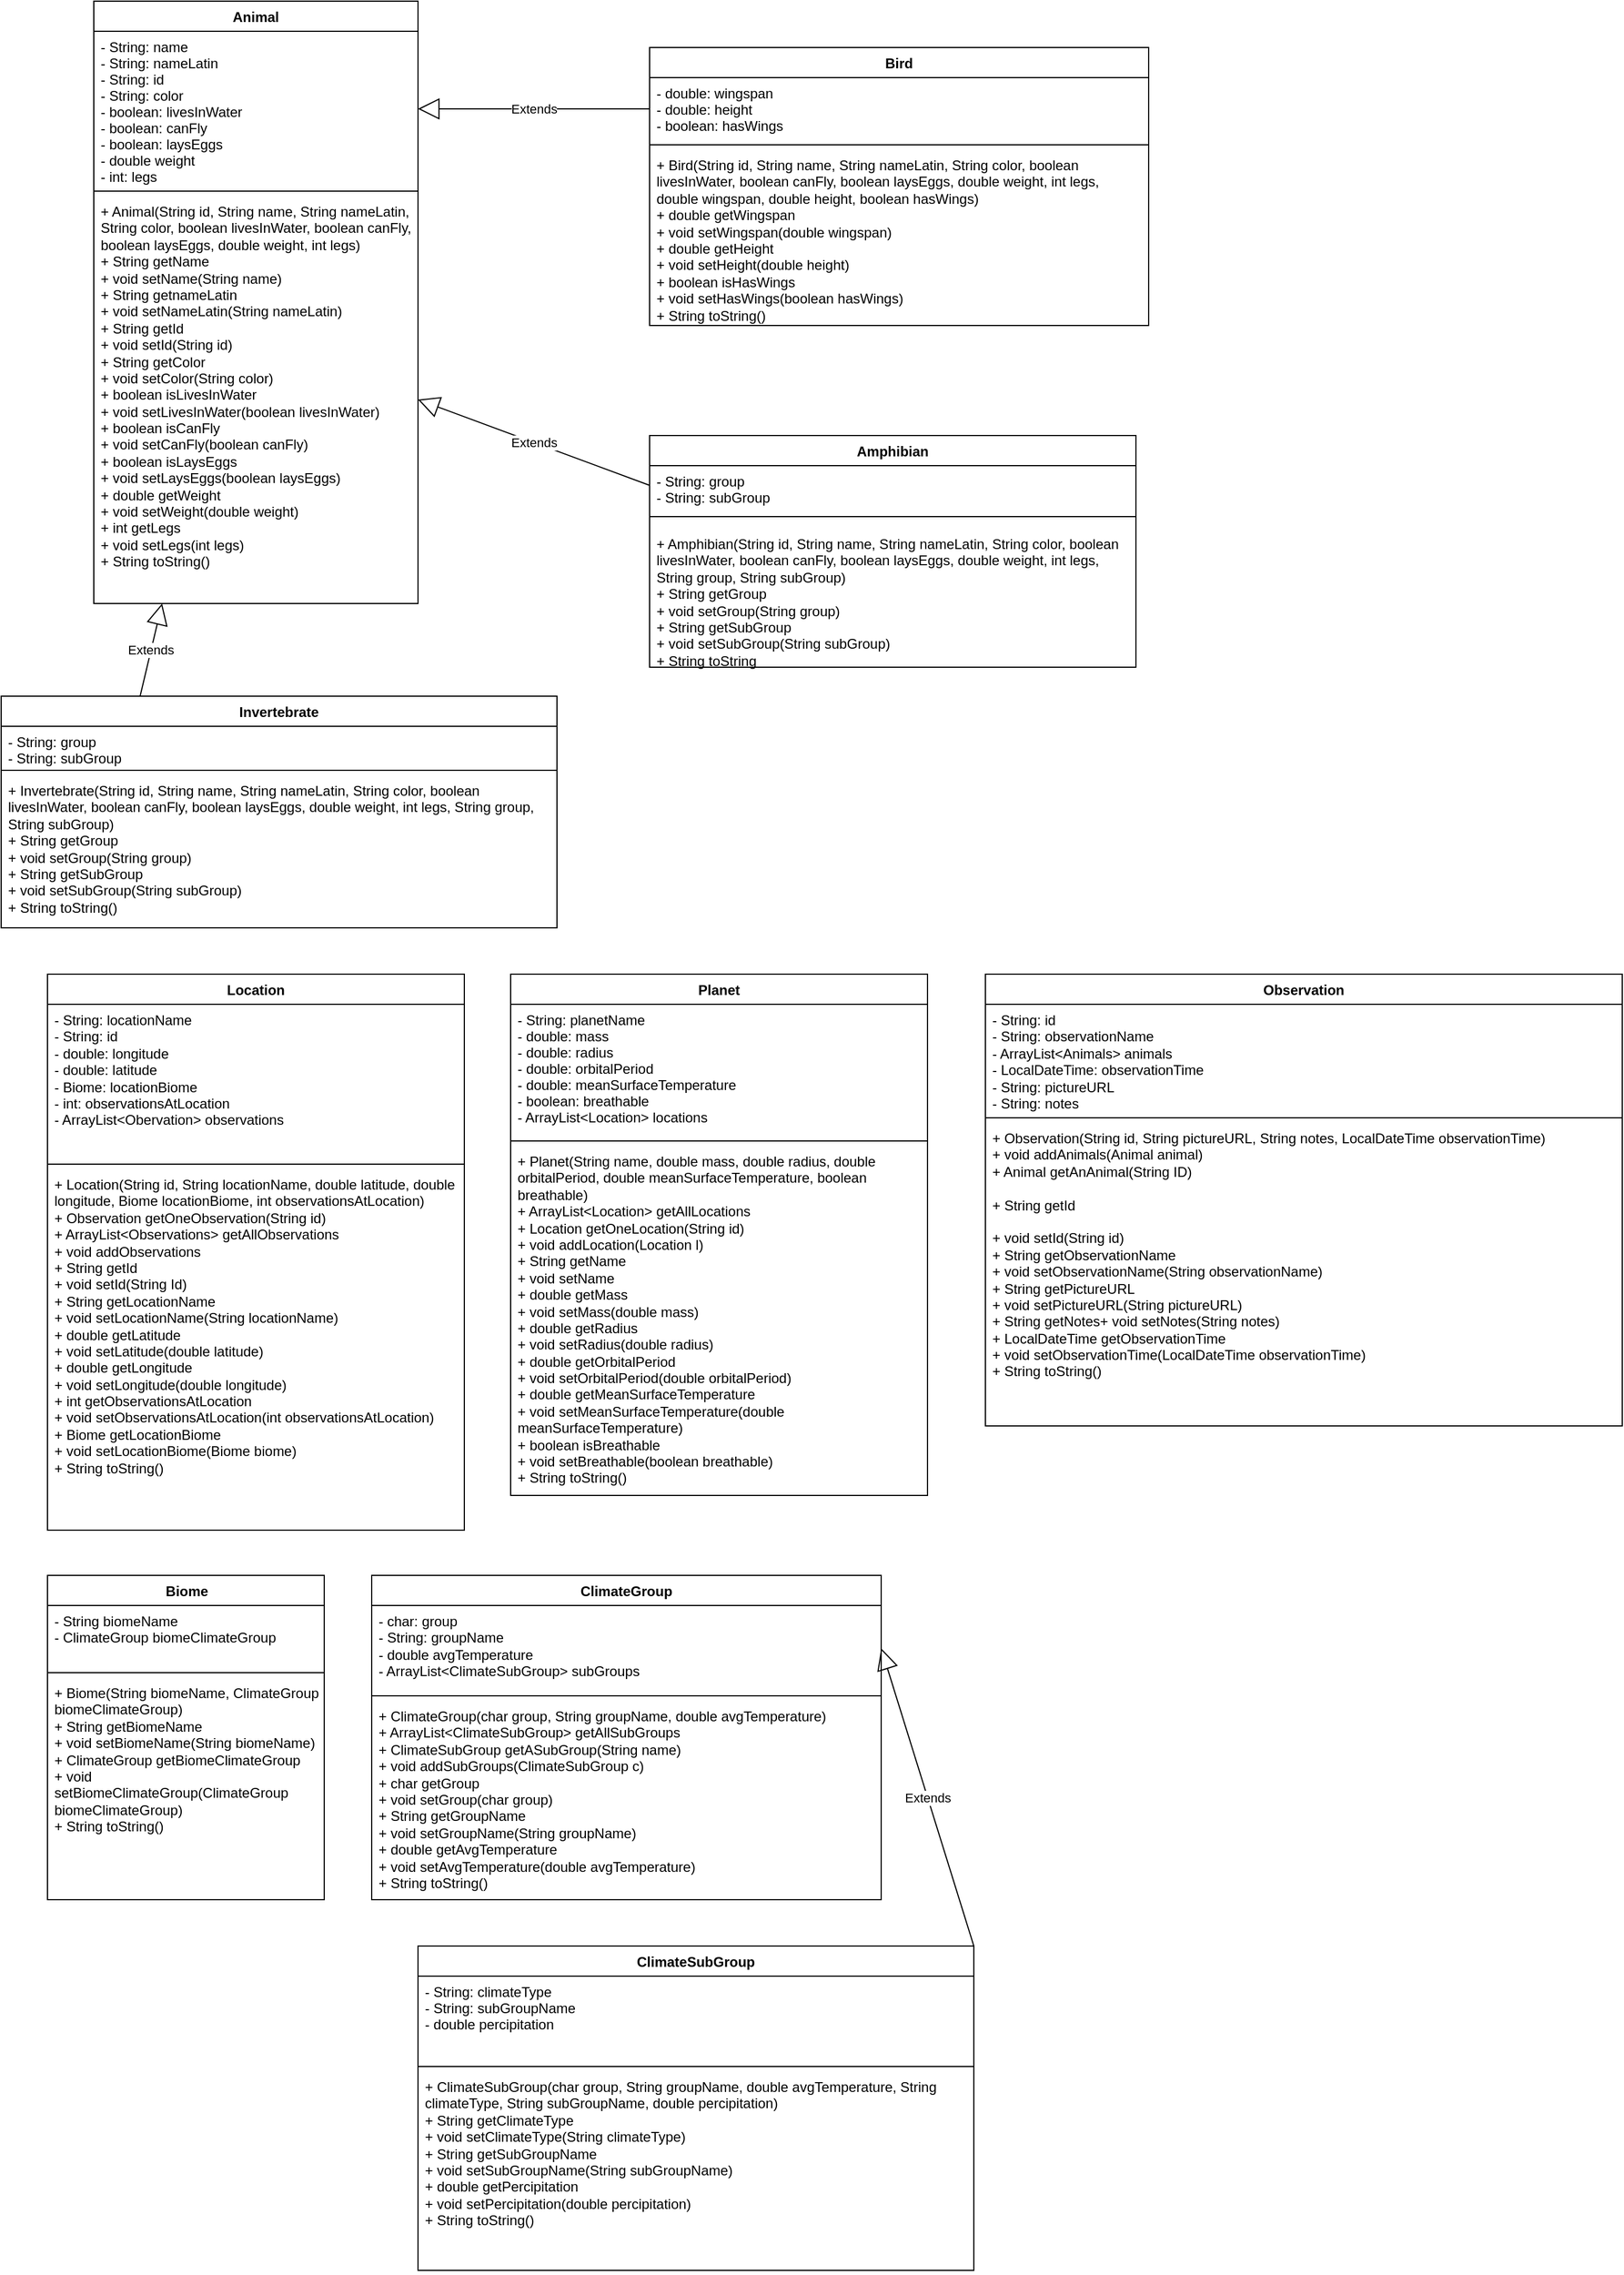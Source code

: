 <mxfile version="12.9.10" type="github">
  <diagram id="1KH7GWBm2Y5lBww-GOBJ" name="Page-1">
    <mxGraphModel dx="2370" dy="1282" grid="1" gridSize="10" guides="1" tooltips="1" connect="1" arrows="1" fold="1" page="1" pageScale="1" pageWidth="850" pageHeight="1100" math="0" shadow="0">
      <root>
        <mxCell id="0" />
        <mxCell id="1" parent="0" />
        <mxCell id="Zb_Kojj64OA-gDlmBnvP-9" value="Animal" style="swimlane;fontStyle=1;align=center;verticalAlign=top;childLayout=stackLayout;horizontal=1;startSize=26;horizontalStack=0;resizeParent=1;resizeParentMax=0;resizeLast=0;collapsible=1;marginBottom=0;" parent="1" vertex="1">
          <mxGeometry x="120" y="40" width="280" height="520" as="geometry" />
        </mxCell>
        <mxCell id="Zb_Kojj64OA-gDlmBnvP-10" value="- String: name&#xa;- String: nameLatin&#xa;- String: id&#xa;- String: color&#xa;- boolean: livesInWater&#xa;- boolean: canFly&#xa;- boolean: laysEggs&#xa;- double weight&#xa;- int: legs&#xa;" style="text;strokeColor=none;fillColor=none;align=left;verticalAlign=top;spacingLeft=4;spacingRight=4;overflow=hidden;rotatable=0;points=[[0,0.5],[1,0.5]];portConstraint=eastwest;" parent="Zb_Kojj64OA-gDlmBnvP-9" vertex="1">
          <mxGeometry y="26" width="280" height="134" as="geometry" />
        </mxCell>
        <mxCell id="Zb_Kojj64OA-gDlmBnvP-11" value="" style="line;strokeWidth=1;fillColor=none;align=left;verticalAlign=middle;spacingTop=-1;spacingLeft=3;spacingRight=3;rotatable=0;labelPosition=right;points=[];portConstraint=eastwest;" parent="Zb_Kojj64OA-gDlmBnvP-9" vertex="1">
          <mxGeometry y="160" width="280" height="8" as="geometry" />
        </mxCell>
        <mxCell id="Zb_Kojj64OA-gDlmBnvP-12" value="+ Animal(String id, String name, String nameLatin, String color, boolean livesInWater, boolean canFly, boolean laysEggs, double weight, int legs)&#xa;+ String getName&#xa;+ void setName(String name)&#xa;+ String getnameLatin&#xa;+ void setNameLatin(String nameLatin)&#xa;+ String getId&#xa;+ void setId(String id)&#xa;+ String getColor&#xa;+ void setColor(String color)&#xa;+ boolean isLivesInWater&#xa;+ void setLivesInWater(boolean livesInWater)&#xa;+ boolean isCanFly&#xa;+ void setCanFly(boolean canFly)&#xa;+ boolean isLaysEggs&#xa;+ void setLaysEggs(boolean laysEggs)&#xa;+ double getWeight&#xa;+ void setWeight(double weight)&#xa;+ int getLegs&#xa;+ void setLegs(int legs)&#xa;+ String toString()&#xa;" style="text;strokeColor=none;fillColor=none;align=left;verticalAlign=top;spacingLeft=4;spacingRight=4;overflow=hidden;rotatable=0;points=[[0,0.5],[1,0.5]];portConstraint=eastwest;whiteSpace=wrap;" parent="Zb_Kojj64OA-gDlmBnvP-9" vertex="1">
          <mxGeometry y="168" width="280" height="352" as="geometry" />
        </mxCell>
        <mxCell id="Zb_Kojj64OA-gDlmBnvP-25" value="Extends" style="endArrow=block;endSize=16;endFill=0;html=1;exitX=0.25;exitY=0;exitDx=0;exitDy=0;" parent="1" source="Zb_Kojj64OA-gDlmBnvP-13" edge="1">
          <mxGeometry width="160" relative="1" as="geometry">
            <mxPoint x="60" y="280" as="sourcePoint" />
            <mxPoint x="179" y="560" as="targetPoint" />
          </mxGeometry>
        </mxCell>
        <mxCell id="Zb_Kojj64OA-gDlmBnvP-27" value="Extends" style="endArrow=block;endSize=16;endFill=0;html=1;exitX=0;exitY=0.5;exitDx=0;exitDy=0;entryX=1;entryY=0.5;entryDx=0;entryDy=0;" parent="1" source="Zb_Kojj64OA-gDlmBnvP-18" target="Zb_Kojj64OA-gDlmBnvP-12" edge="1">
          <mxGeometry width="160" relative="1" as="geometry">
            <mxPoint x="470" y="210" as="sourcePoint" />
            <mxPoint x="320" y="250" as="targetPoint" />
          </mxGeometry>
        </mxCell>
        <mxCell id="Zb_Kojj64OA-gDlmBnvP-28" value="Extends" style="endArrow=block;endSize=16;endFill=0;html=1;exitX=0;exitY=0.5;exitDx=0;exitDy=0;" parent="1" source="Zb_Kojj64OA-gDlmBnvP-22" target="Zb_Kojj64OA-gDlmBnvP-10" edge="1">
          <mxGeometry width="160" relative="1" as="geometry">
            <mxPoint x="510" y="220" as="sourcePoint" />
            <mxPoint x="670" y="220" as="targetPoint" />
          </mxGeometry>
        </mxCell>
        <mxCell id="zi6ysEWE1YehNAUKYRXI-5" value="Extends" style="endArrow=block;endSize=16;endFill=0;html=1;entryX=1;entryY=0.5;entryDx=0;entryDy=0;exitX=1;exitY=0;exitDx=0;exitDy=0;" edge="1" parent="1" source="zi6ysEWE1YehNAUKYRXI-1" target="azx4D_17l1iU42Zs0j3d-2">
          <mxGeometry width="160" relative="1" as="geometry">
            <mxPoint x="1100" y="1409" as="sourcePoint" />
            <mxPoint x="1370" y="1399" as="targetPoint" />
          </mxGeometry>
        </mxCell>
        <mxCell id="Zb_Kojj64OA-gDlmBnvP-17" value="Amphibian" style="swimlane;fontStyle=1;align=center;verticalAlign=top;childLayout=stackLayout;horizontal=1;startSize=26;horizontalStack=0;resizeParent=1;resizeParentMax=0;resizeLast=0;collapsible=1;marginBottom=0;" parent="1" vertex="1">
          <mxGeometry x="600" y="415" width="420" height="200" as="geometry" />
        </mxCell>
        <mxCell id="Zb_Kojj64OA-gDlmBnvP-18" value="- String: group&#xa;- String: subGroup&#xa;" style="text;strokeColor=none;fillColor=none;align=left;verticalAlign=top;spacingLeft=4;spacingRight=4;overflow=hidden;rotatable=0;points=[[0,0.5],[1,0.5]];portConstraint=eastwest;" parent="Zb_Kojj64OA-gDlmBnvP-17" vertex="1">
          <mxGeometry y="26" width="420" height="34" as="geometry" />
        </mxCell>
        <mxCell id="Zb_Kojj64OA-gDlmBnvP-19" value="" style="line;strokeWidth=1;fillColor=none;align=left;verticalAlign=middle;spacingTop=-1;spacingLeft=3;spacingRight=3;rotatable=0;labelPosition=right;points=[];portConstraint=eastwest;" parent="Zb_Kojj64OA-gDlmBnvP-17" vertex="1">
          <mxGeometry y="60" width="420" height="20" as="geometry" />
        </mxCell>
        <mxCell id="Zb_Kojj64OA-gDlmBnvP-20" value="+ Amphibian(String id, String name, String nameLatin, String color, boolean &#xa;livesInWater, boolean canFly, boolean laysEggs, double weight, int legs, String group, String subGroup)&#xa;+ String getGroup&#xa;+ void setGroup(String group)&#xa;+ String getSubGroup&#xa;+ void setSubGroup(String subGroup)&#xa;+ String toString&#xa;&#xa;" style="text;strokeColor=none;fillColor=none;align=left;verticalAlign=top;spacingLeft=4;spacingRight=4;overflow=hidden;rotatable=0;points=[[0,0.5],[1,0.5]];portConstraint=eastwest;whiteSpace=wrap;" parent="Zb_Kojj64OA-gDlmBnvP-17" vertex="1">
          <mxGeometry y="80" width="420" height="120" as="geometry" />
        </mxCell>
        <mxCell id="Zb_Kojj64OA-gDlmBnvP-21" value="Bird" style="swimlane;fontStyle=1;align=center;verticalAlign=top;childLayout=stackLayout;horizontal=1;startSize=26;horizontalStack=0;resizeParent=1;resizeParentMax=0;resizeLast=0;collapsible=1;marginBottom=0;" parent="1" vertex="1">
          <mxGeometry x="600" y="80" width="431" height="240" as="geometry" />
        </mxCell>
        <mxCell id="Zb_Kojj64OA-gDlmBnvP-22" value="- double: wingspan&#xa;- double: height&#xa;- boolean: hasWings&#xa;" style="text;strokeColor=none;fillColor=none;align=left;verticalAlign=top;spacingLeft=4;spacingRight=4;overflow=hidden;rotatable=0;points=[[0,0.5],[1,0.5]];portConstraint=eastwest;" parent="Zb_Kojj64OA-gDlmBnvP-21" vertex="1">
          <mxGeometry y="26" width="431" height="54" as="geometry" />
        </mxCell>
        <mxCell id="Zb_Kojj64OA-gDlmBnvP-23" value="" style="line;strokeWidth=1;fillColor=none;align=left;verticalAlign=middle;spacingTop=-1;spacingLeft=3;spacingRight=3;rotatable=0;labelPosition=right;points=[];portConstraint=eastwest;" parent="Zb_Kojj64OA-gDlmBnvP-21" vertex="1">
          <mxGeometry y="80" width="431" height="8" as="geometry" />
        </mxCell>
        <mxCell id="Zb_Kojj64OA-gDlmBnvP-24" value="+ Bird(String id, String name, String nameLatin, String color, boolean &#xa;livesInWater, boolean canFly, boolean laysEggs, double weight, int legs, double wingspan, double height, boolean hasWings)&#xa;+ double getWingspan&#xa;+ void setWingspan(double wingspan)&#xa;+ double getHeight&#xa;+ void setHeight(double height)&#xa;+ boolean isHasWings&#xa;+ void setHasWings(boolean hasWings)&#xa;+ String toString()&#xa;&#xa;" style="text;strokeColor=none;fillColor=none;align=left;verticalAlign=top;spacingLeft=4;spacingRight=4;overflow=hidden;rotatable=0;points=[[0,0.5],[1,0.5]];portConstraint=eastwest;whiteSpace=wrap;" parent="Zb_Kojj64OA-gDlmBnvP-21" vertex="1">
          <mxGeometry y="88" width="431" height="152" as="geometry" />
        </mxCell>
        <mxCell id="Zb_Kojj64OA-gDlmBnvP-33" value="Observation" style="swimlane;fontStyle=1;align=center;verticalAlign=top;childLayout=stackLayout;horizontal=1;startSize=26;horizontalStack=0;resizeParent=1;resizeParentMax=0;resizeLast=0;collapsible=1;marginBottom=0;" parent="1" vertex="1">
          <mxGeometry x="890" y="880" width="550" height="390" as="geometry" />
        </mxCell>
        <mxCell id="Zb_Kojj64OA-gDlmBnvP-34" value="- String: id&#xa;- String: observationName&#xa;- ArrayList&lt;Animals&gt; animals&#xa;- LocalDateTime: observationTime&#xa;- String: pictureURL&#xa;- String: notes&#xa;&#xa;" style="text;strokeColor=none;fillColor=none;align=left;verticalAlign=top;spacingLeft=4;spacingRight=4;overflow=hidden;rotatable=0;points=[[0,0.5],[1,0.5]];portConstraint=eastwest;whiteSpace=wrap;" parent="Zb_Kojj64OA-gDlmBnvP-33" vertex="1">
          <mxGeometry y="26" width="550" height="94" as="geometry" />
        </mxCell>
        <mxCell id="Zb_Kojj64OA-gDlmBnvP-35" value="" style="line;strokeWidth=1;fillColor=none;align=left;verticalAlign=middle;spacingTop=-1;spacingLeft=3;spacingRight=3;rotatable=0;labelPosition=right;points=[];portConstraint=eastwest;" parent="Zb_Kojj64OA-gDlmBnvP-33" vertex="1">
          <mxGeometry y="120" width="550" height="8" as="geometry" />
        </mxCell>
        <mxCell id="Zb_Kojj64OA-gDlmBnvP-36" value="+ Observation(String id, String pictureURL, String notes, LocalDateTime observationTime)&#xa;+ void addAnimals(Animal animal)&#xa;+ Animal getAnAnimal(String ID)&#xa;&#xa;+ String getId&#xa;&#xa;+ void setId(String id)&#xa;+ String getObservationName&#xa;+ void setObservationName(String observationName)&#xa;+ String getPictureURL&#xa;+ void setPictureURL(String pictureURL)&#xa;+ String getNotes+ void setNotes(String notes)&#xa;+ LocalDateTime getObservationTime&#xa;+ void setObservationTime(LocalDateTime observationTime)&#xa;+ String toString()&#xa;&#xa;&#xa;" style="text;strokeColor=none;fillColor=none;align=left;verticalAlign=top;spacingLeft=4;spacingRight=4;overflow=hidden;rotatable=0;points=[[0,0.5],[1,0.5]];portConstraint=eastwest;whiteSpace=wrap;" parent="Zb_Kojj64OA-gDlmBnvP-33" vertex="1">
          <mxGeometry y="128" width="550" height="262" as="geometry" />
        </mxCell>
        <mxCell id="Zb_Kojj64OA-gDlmBnvP-29" value="Location" style="swimlane;fontStyle=1;align=center;verticalAlign=top;childLayout=stackLayout;horizontal=1;startSize=26;horizontalStack=0;resizeParent=1;resizeParentMax=0;resizeLast=0;collapsible=1;marginBottom=0;" parent="1" vertex="1">
          <mxGeometry x="80" y="880" width="360" height="480" as="geometry" />
        </mxCell>
        <mxCell id="Zb_Kojj64OA-gDlmBnvP-30" value="- String: locationName&#xa;- String: id&#xa;- double: longitude&#xa;- double: latitude&#xa;- Biome: locationBiome&#xa;- int: observationsAtLocation&#xa;- ArrayList&lt;Obervation&gt; observations&#xa;" style="text;strokeColor=none;fillColor=none;align=left;verticalAlign=top;spacingLeft=4;spacingRight=4;overflow=hidden;rotatable=0;points=[[0,0.5],[1,0.5]];portConstraint=eastwest;whiteSpace=wrap;" parent="Zb_Kojj64OA-gDlmBnvP-29" vertex="1">
          <mxGeometry y="26" width="360" height="134" as="geometry" />
        </mxCell>
        <mxCell id="Zb_Kojj64OA-gDlmBnvP-31" value="" style="line;strokeWidth=1;fillColor=none;align=left;verticalAlign=middle;spacingTop=-1;spacingLeft=3;spacingRight=3;rotatable=0;labelPosition=right;points=[];portConstraint=eastwest;" parent="Zb_Kojj64OA-gDlmBnvP-29" vertex="1">
          <mxGeometry y="160" width="360" height="8" as="geometry" />
        </mxCell>
        <mxCell id="Zb_Kojj64OA-gDlmBnvP-32" value="+ Location(String id, String locationName, double latitude, double longitude, Biome locationBiome, int observationsAtLocation)&lt;br&gt;+ Observation getOneObservation(String id)&lt;br&gt;+ ArrayList&amp;lt;Observations&amp;gt; getAllObservations&lt;br&gt;+ void addObservations&lt;br&gt;+ String getId&lt;br&gt;+ void setId(String Id)&lt;br&gt;+ String getLocationName&lt;br&gt;+ void setLocationName(String locationName)&lt;br&gt;+ double getLatitude&lt;br&gt;+ void setLatitude(double latitude)&lt;br&gt;+ double getLongitude&lt;br&gt;+ void setLongitude(double longitude)&lt;br&gt;+ int getObservationsAtLocation&lt;br&gt;&lt;div&gt;+ void setObservationsAtLocation(int observationsAtLocation)&lt;/div&gt;&lt;div&gt;+ Biome getLocationBiome&lt;/div&gt;&lt;div&gt;+ void setLocationBiome(Biome biome)&lt;/div&gt;&lt;div&gt;+ String toString()&lt;br&gt;&lt;/div&gt;&lt;br&gt; " style="text;strokeColor=none;fillColor=none;align=left;verticalAlign=top;spacingLeft=4;spacingRight=4;overflow=hidden;rotatable=0;points=[[0,0.5],[1,0.5]];portConstraint=eastwest;html=1;whiteSpace=wrap;" parent="Zb_Kojj64OA-gDlmBnvP-29" vertex="1">
          <mxGeometry y="168" width="360" height="312" as="geometry" />
        </mxCell>
        <mxCell id="Zb_Kojj64OA-gDlmBnvP-37" value="Planet" style="swimlane;fontStyle=1;align=center;verticalAlign=top;childLayout=stackLayout;horizontal=1;startSize=26;horizontalStack=0;resizeParent=1;resizeParentMax=0;resizeLast=0;collapsible=1;marginBottom=0;" parent="1" vertex="1">
          <mxGeometry x="480" y="880" width="360" height="450" as="geometry" />
        </mxCell>
        <mxCell id="Zb_Kojj64OA-gDlmBnvP-38" value="- String: planetName&#xa;- double: mass&#xa;- double: radius&#xa;- double: orbitalPeriod&#xa;- double: meanSurfaceTemperature&#xa;- boolean: breathable&#xa;- ArrayList&lt;Location&gt; locations&#xa;" style="text;strokeColor=none;fillColor=none;align=left;verticalAlign=top;spacingLeft=4;spacingRight=4;overflow=hidden;rotatable=0;points=[[0,0.5],[1,0.5]];portConstraint=eastwest;" parent="Zb_Kojj64OA-gDlmBnvP-37" vertex="1">
          <mxGeometry y="26" width="360" height="114" as="geometry" />
        </mxCell>
        <mxCell id="Zb_Kojj64OA-gDlmBnvP-39" value="" style="line;strokeWidth=1;fillColor=none;align=left;verticalAlign=middle;spacingTop=-1;spacingLeft=3;spacingRight=3;rotatable=0;labelPosition=right;points=[];portConstraint=eastwest;" parent="Zb_Kojj64OA-gDlmBnvP-37" vertex="1">
          <mxGeometry y="140" width="360" height="8" as="geometry" />
        </mxCell>
        <mxCell id="Zb_Kojj64OA-gDlmBnvP-40" value="+ Planet(String name, double mass, double radius, double orbitalPeriod, double meanSurfaceTemperature, boolean breathable)&#xa;+ ArrayList&lt;Location&gt; getAllLocations&#xa;+ Location getOneLocation(String id)&#xa;+ void addLocation(Location l)&#xa;+ String getName&#xa;+ void setName&#xa;+ double getMass&#xa;+ void setMass(double mass)&#xa;+ double getRadius&#xa;+ void setRadius(double radius)&#xa;+ double getOrbitalPeriod&#xa;+ void setOrbitalPeriod(double orbitalPeriod)&#xa;+ double getMeanSurfaceTemperature&#xa;+ void setMeanSurfaceTemperature(double meanSurfaceTemperature)&#xa;+ boolean isBreathable&#xa;+ void setBreathable(boolean breathable)&#xa;+ String toString()&#xa;&#xa;" style="text;strokeColor=none;fillColor=none;align=left;verticalAlign=top;spacingLeft=4;spacingRight=4;overflow=hidden;rotatable=0;points=[[0,0.5],[1,0.5]];portConstraint=eastwest;whiteSpace=wrap;" parent="Zb_Kojj64OA-gDlmBnvP-37" vertex="1">
          <mxGeometry y="148" width="360" height="302" as="geometry" />
        </mxCell>
        <mxCell id="zi6ysEWE1YehNAUKYRXI-6" value="Biome" style="swimlane;fontStyle=1;align=center;verticalAlign=top;childLayout=stackLayout;horizontal=1;startSize=26;horizontalStack=0;resizeParent=1;resizeParentMax=0;resizeLast=0;collapsible=1;marginBottom=0;html=1;" vertex="1" parent="1">
          <mxGeometry x="80" y="1399" width="239" height="280" as="geometry" />
        </mxCell>
        <mxCell id="zi6ysEWE1YehNAUKYRXI-7" value="- String biomeName&#xa;- ClimateGroup biomeClimateGroup&#xa;" style="text;strokeColor=none;fillColor=none;align=left;verticalAlign=top;spacingLeft=4;spacingRight=4;overflow=hidden;rotatable=0;points=[[0,0.5],[1,0.5]];portConstraint=eastwest;whiteSpace=wrap;" vertex="1" parent="zi6ysEWE1YehNAUKYRXI-6">
          <mxGeometry y="26" width="239" height="54" as="geometry" />
        </mxCell>
        <mxCell id="zi6ysEWE1YehNAUKYRXI-8" value="" style="line;strokeWidth=1;fillColor=none;align=left;verticalAlign=middle;spacingTop=-1;spacingLeft=3;spacingRight=3;rotatable=0;labelPosition=right;points=[];portConstraint=eastwest;" vertex="1" parent="zi6ysEWE1YehNAUKYRXI-6">
          <mxGeometry y="80" width="239" height="8" as="geometry" />
        </mxCell>
        <mxCell id="zi6ysEWE1YehNAUKYRXI-9" value="+ Biome(String biomeName, ClimateGroup biomeClimateGroup)&#xa;+ String getBiomeName&#xa;+ void setBiomeName(String biomeName)&#xa;+ ClimateGroup getBiomeClimateGroup&#xa;+ void setBiomeClimateGroup(ClimateGroup biomeClimateGroup)&#xa;+ String toString()&#xa;" style="text;strokeColor=none;fillColor=none;align=left;verticalAlign=top;spacingLeft=4;spacingRight=4;overflow=hidden;rotatable=0;points=[[0,0.5],[1,0.5]];portConstraint=eastwest;whiteSpace=wrap;" vertex="1" parent="zi6ysEWE1YehNAUKYRXI-6">
          <mxGeometry y="88" width="239" height="192" as="geometry" />
        </mxCell>
        <mxCell id="azx4D_17l1iU42Zs0j3d-1" value="ClimateGroup" style="swimlane;fontStyle=1;align=center;verticalAlign=top;childLayout=stackLayout;horizontal=1;startSize=26;horizontalStack=0;resizeParent=1;resizeParentMax=0;resizeLast=0;collapsible=1;marginBottom=0;" parent="1" vertex="1">
          <mxGeometry x="360" y="1399" width="440" height="280" as="geometry" />
        </mxCell>
        <mxCell id="azx4D_17l1iU42Zs0j3d-2" value="- char: group&#xa;- String: groupName&#xa;- double avgTemperature&#xa;- ArrayList&lt;ClimateSubGroup&gt; subGroups&#xa;" style="text;strokeColor=none;fillColor=none;align=left;verticalAlign=top;spacingLeft=4;spacingRight=4;overflow=hidden;rotatable=0;points=[[0,0.5],[1,0.5]];portConstraint=eastwest;whiteSpace=wrap;" parent="azx4D_17l1iU42Zs0j3d-1" vertex="1">
          <mxGeometry y="26" width="440" height="74" as="geometry" />
        </mxCell>
        <mxCell id="azx4D_17l1iU42Zs0j3d-3" value="" style="line;strokeWidth=1;fillColor=none;align=left;verticalAlign=middle;spacingTop=-1;spacingLeft=3;spacingRight=3;rotatable=0;labelPosition=right;points=[];portConstraint=eastwest;" parent="azx4D_17l1iU42Zs0j3d-1" vertex="1">
          <mxGeometry y="100" width="440" height="8" as="geometry" />
        </mxCell>
        <mxCell id="azx4D_17l1iU42Zs0j3d-4" value="+ ClimateGroup(char group, String groupName, double avgTemperature)&#xa;+ ArrayList&lt;ClimateSubGroup&gt; getAllSubGroups&#xa;+ ClimateSubGroup getASubGroup(String name)&#xa;+ void addSubGroups(ClimateSubGroup c)&#xa;+ char getGroup&#xa;+ void setGroup(char group)&#xa;+ String getGroupName&#xa;+ void setGroupName(String groupName)&#xa;+ double getAvgTemperature&#xa;+ void setAvgTemperature(double avgTemperature)&#xa;+ String toString()&#xa;" style="text;strokeColor=none;fillColor=none;align=left;verticalAlign=top;spacingLeft=4;spacingRight=4;overflow=hidden;rotatable=0;points=[[0,0.5],[1,0.5]];portConstraint=eastwest;whiteSpace=wrap;" parent="azx4D_17l1iU42Zs0j3d-1" vertex="1">
          <mxGeometry y="108" width="440" height="172" as="geometry" />
        </mxCell>
        <mxCell id="zi6ysEWE1YehNAUKYRXI-1" value="ClimateSubGroup" style="swimlane;fontStyle=1;align=center;verticalAlign=top;childLayout=stackLayout;horizontal=1;startSize=26;horizontalStack=0;resizeParent=1;resizeParentMax=0;resizeLast=0;collapsible=1;marginBottom=0;" vertex="1" parent="1">
          <mxGeometry x="400" y="1719" width="480" height="280" as="geometry" />
        </mxCell>
        <mxCell id="zi6ysEWE1YehNAUKYRXI-2" value="- String: climateType&#xa;- String: subGroupName&#xa;- double percipitation&#xa;" style="text;strokeColor=none;fillColor=none;align=left;verticalAlign=top;spacingLeft=4;spacingRight=4;overflow=hidden;rotatable=0;points=[[0,0.5],[1,0.5]];portConstraint=eastwest;" vertex="1" parent="zi6ysEWE1YehNAUKYRXI-1">
          <mxGeometry y="26" width="480" height="74" as="geometry" />
        </mxCell>
        <mxCell id="zi6ysEWE1YehNAUKYRXI-3" value="" style="line;strokeWidth=1;fillColor=none;align=left;verticalAlign=middle;spacingTop=-1;spacingLeft=3;spacingRight=3;rotatable=0;labelPosition=right;points=[];portConstraint=eastwest;" vertex="1" parent="zi6ysEWE1YehNAUKYRXI-1">
          <mxGeometry y="100" width="480" height="8" as="geometry" />
        </mxCell>
        <mxCell id="zi6ysEWE1YehNAUKYRXI-4" value="+ ClimateSubGroup(char group, String groupName, double avgTemperature, String climateType, String subGroupName, double percipitation)&#xa;+ String getClimateType&#xa;+ void setClimateType(String climateType)&#xa;+ String getSubGroupName&#xa;+ void setSubGroupName(String subGroupName)&#xa;+ double getPercipitation&#xa;+ void setPercipitation(double percipitation)&#xa;+ String toString()&#xa;" style="text;strokeColor=none;fillColor=none;align=left;verticalAlign=top;spacingLeft=4;spacingRight=4;overflow=hidden;rotatable=0;points=[[0,0.5],[1,0.5]];portConstraint=eastwest;whiteSpace=wrap;" vertex="1" parent="zi6ysEWE1YehNAUKYRXI-1">
          <mxGeometry y="108" width="480" height="172" as="geometry" />
        </mxCell>
        <mxCell id="Zb_Kojj64OA-gDlmBnvP-13" value="Invertebrate" style="swimlane;fontStyle=1;align=center;verticalAlign=top;childLayout=stackLayout;horizontal=1;startSize=26;horizontalStack=0;resizeParent=1;resizeParentMax=0;resizeLast=0;collapsible=1;marginBottom=0;" parent="1" vertex="1">
          <mxGeometry x="40" y="640" width="480" height="200" as="geometry" />
        </mxCell>
        <mxCell id="Zb_Kojj64OA-gDlmBnvP-14" value="- String: group&#xa;- String: subGroup&#xa;" style="text;strokeColor=none;fillColor=none;align=left;verticalAlign=top;spacingLeft=4;spacingRight=4;overflow=hidden;rotatable=0;points=[[0,0.5],[1,0.5]];portConstraint=eastwest;" parent="Zb_Kojj64OA-gDlmBnvP-13" vertex="1">
          <mxGeometry y="26" width="480" height="34" as="geometry" />
        </mxCell>
        <mxCell id="Zb_Kojj64OA-gDlmBnvP-15" value="" style="line;strokeWidth=1;fillColor=none;align=left;verticalAlign=middle;spacingTop=-1;spacingLeft=3;spacingRight=3;rotatable=0;labelPosition=right;points=[];portConstraint=eastwest;" parent="Zb_Kojj64OA-gDlmBnvP-13" vertex="1">
          <mxGeometry y="60" width="480" height="8" as="geometry" />
        </mxCell>
        <mxCell id="Zb_Kojj64OA-gDlmBnvP-16" value="+ Invertebrate(String id, String name, String nameLatin, String color, boolean livesInWater, boolean canFly, boolean laysEggs, double weight, int legs, String group, String subGroup)&#xa;+ String getGroup&#xa;+ void setGroup(String group)&#xa;+ String getSubGroup&#xa;+ void setSubGroup(String subGroup)&#xa;+ String toString()&#xa;&#xa;&#xa;" style="text;strokeColor=none;fillColor=none;align=left;verticalAlign=top;spacingLeft=4;spacingRight=4;overflow=hidden;rotatable=0;points=[[0,0.5],[1,0.5]];portConstraint=eastwest;whiteSpace=wrap;" parent="Zb_Kojj64OA-gDlmBnvP-13" vertex="1">
          <mxGeometry y="68" width="480" height="132" as="geometry" />
        </mxCell>
      </root>
    </mxGraphModel>
  </diagram>
</mxfile>
